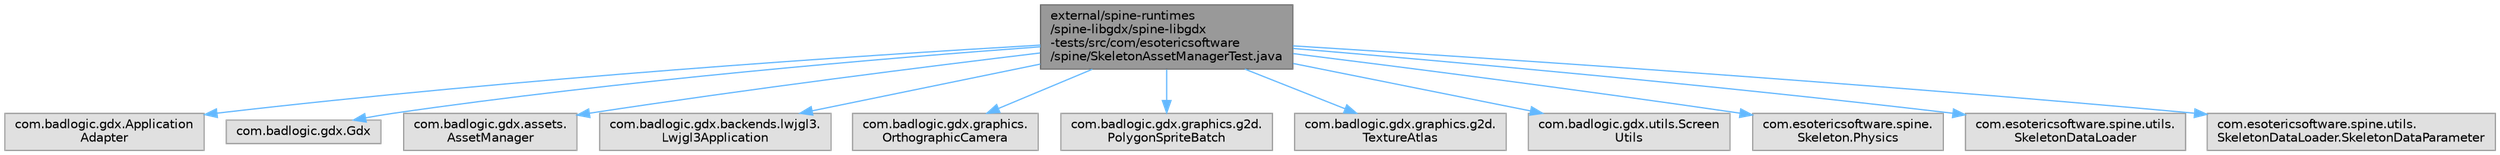digraph "external/spine-runtimes/spine-libgdx/spine-libgdx-tests/src/com/esotericsoftware/spine/SkeletonAssetManagerTest.java"
{
 // LATEX_PDF_SIZE
  bgcolor="transparent";
  edge [fontname=Helvetica,fontsize=10,labelfontname=Helvetica,labelfontsize=10];
  node [fontname=Helvetica,fontsize=10,shape=box,height=0.2,width=0.4];
  Node1 [id="Node000001",label="external/spine-runtimes\l/spine-libgdx/spine-libgdx\l-tests/src/com/esotericsoftware\l/spine/SkeletonAssetManagerTest.java",height=0.2,width=0.4,color="gray40", fillcolor="grey60", style="filled", fontcolor="black",tooltip=" "];
  Node1 -> Node2 [id="edge12_Node000001_Node000002",color="steelblue1",style="solid",tooltip=" "];
  Node2 [id="Node000002",label="com.badlogic.gdx.Application\lAdapter",height=0.2,width=0.4,color="grey60", fillcolor="#E0E0E0", style="filled",tooltip=" "];
  Node1 -> Node3 [id="edge13_Node000001_Node000003",color="steelblue1",style="solid",tooltip=" "];
  Node3 [id="Node000003",label="com.badlogic.gdx.Gdx",height=0.2,width=0.4,color="grey60", fillcolor="#E0E0E0", style="filled",tooltip=" "];
  Node1 -> Node4 [id="edge14_Node000001_Node000004",color="steelblue1",style="solid",tooltip=" "];
  Node4 [id="Node000004",label="com.badlogic.gdx.assets.\lAssetManager",height=0.2,width=0.4,color="grey60", fillcolor="#E0E0E0", style="filled",tooltip=" "];
  Node1 -> Node5 [id="edge15_Node000001_Node000005",color="steelblue1",style="solid",tooltip=" "];
  Node5 [id="Node000005",label="com.badlogic.gdx.backends.lwjgl3.\lLwjgl3Application",height=0.2,width=0.4,color="grey60", fillcolor="#E0E0E0", style="filled",tooltip=" "];
  Node1 -> Node6 [id="edge16_Node000001_Node000006",color="steelblue1",style="solid",tooltip=" "];
  Node6 [id="Node000006",label="com.badlogic.gdx.graphics.\lOrthographicCamera",height=0.2,width=0.4,color="grey60", fillcolor="#E0E0E0", style="filled",tooltip=" "];
  Node1 -> Node7 [id="edge17_Node000001_Node000007",color="steelblue1",style="solid",tooltip=" "];
  Node7 [id="Node000007",label="com.badlogic.gdx.graphics.g2d.\lPolygonSpriteBatch",height=0.2,width=0.4,color="grey60", fillcolor="#E0E0E0", style="filled",tooltip=" "];
  Node1 -> Node8 [id="edge18_Node000001_Node000008",color="steelblue1",style="solid",tooltip=" "];
  Node8 [id="Node000008",label="com.badlogic.gdx.graphics.g2d.\lTextureAtlas",height=0.2,width=0.4,color="grey60", fillcolor="#E0E0E0", style="filled",tooltip=" "];
  Node1 -> Node9 [id="edge19_Node000001_Node000009",color="steelblue1",style="solid",tooltip=" "];
  Node9 [id="Node000009",label="com.badlogic.gdx.utils.Screen\lUtils",height=0.2,width=0.4,color="grey60", fillcolor="#E0E0E0", style="filled",tooltip=" "];
  Node1 -> Node10 [id="edge20_Node000001_Node000010",color="steelblue1",style="solid",tooltip=" "];
  Node10 [id="Node000010",label="com.esotericsoftware.spine.\lSkeleton.Physics",height=0.2,width=0.4,color="grey60", fillcolor="#E0E0E0", style="filled",tooltip=" "];
  Node1 -> Node11 [id="edge21_Node000001_Node000011",color="steelblue1",style="solid",tooltip=" "];
  Node11 [id="Node000011",label="com.esotericsoftware.spine.utils.\lSkeletonDataLoader",height=0.2,width=0.4,color="grey60", fillcolor="#E0E0E0", style="filled",tooltip=" "];
  Node1 -> Node12 [id="edge22_Node000001_Node000012",color="steelblue1",style="solid",tooltip=" "];
  Node12 [id="Node000012",label="com.esotericsoftware.spine.utils.\lSkeletonDataLoader.SkeletonDataParameter",height=0.2,width=0.4,color="grey60", fillcolor="#E0E0E0", style="filled",tooltip=" "];
}
